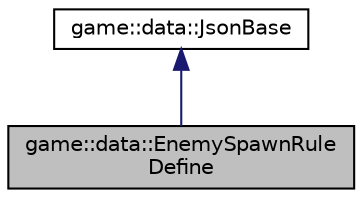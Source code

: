 digraph "game::data::EnemySpawnRuleDefine"
{
 // LATEX_PDF_SIZE
  edge [fontname="Helvetica",fontsize="10",labelfontname="Helvetica",labelfontsize="10"];
  node [fontname="Helvetica",fontsize="10",shape=record];
  Node1 [label="game::data::EnemySpawnRule\lDefine",height=0.2,width=0.4,color="black", fillcolor="grey75", style="filled", fontcolor="black",tooltip="data structure to hold spawn rule data"];
  Node2 -> Node1 [dir="back",color="midnightblue",fontsize="10",style="solid",fontname="Helvetica"];
  Node2 [label="game::data::JsonBase",height=0.2,width=0.4,color="black", fillcolor="white", style="filled",URL="$classgame_1_1data_1_1JsonBase.html",tooltip=" "];
}
